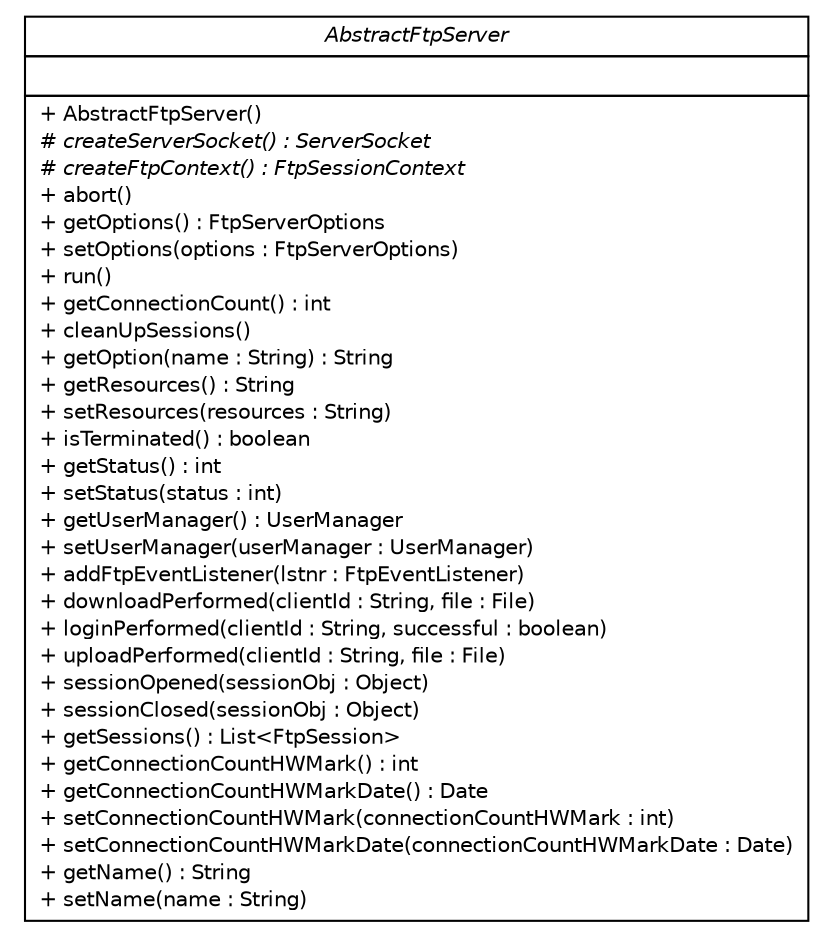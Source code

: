 #!/usr/local/bin/dot
#
# Class diagram 
# Generated by UMLGraph version 5.1 (http://www.umlgraph.org/)
#

digraph G {
	edge [fontname="Helvetica",fontsize=10,labelfontname="Helvetica",labelfontsize=10];
	node [fontname="Helvetica",fontsize=10,shape=plaintext];
	nodesep=0.25;
	ranksep=0.5;
	// com.apporiented.hermesftp.server.AbstractFtpServer
	c127 [label=<<table title="com.apporiented.hermesftp.server.AbstractFtpServer" border="0" cellborder="1" cellspacing="0" cellpadding="2" port="p" href="./AbstractFtpServer.html">
		<tr><td><table border="0" cellspacing="0" cellpadding="1">
<tr><td align="center" balign="center"><font face="Helvetica-Oblique"> AbstractFtpServer </font></td></tr>
		</table></td></tr>
		<tr><td><table border="0" cellspacing="0" cellpadding="1">
<tr><td align="left" balign="left">  </td></tr>
		</table></td></tr>
		<tr><td><table border="0" cellspacing="0" cellpadding="1">
<tr><td align="left" balign="left"> + AbstractFtpServer() </td></tr>
<tr><td align="left" balign="left"><font face="Helvetica-Oblique" point-size="10.0"> # createServerSocket() : ServerSocket </font></td></tr>
<tr><td align="left" balign="left"><font face="Helvetica-Oblique" point-size="10.0"> # createFtpContext() : FtpSessionContext </font></td></tr>
<tr><td align="left" balign="left"> + abort() </td></tr>
<tr><td align="left" balign="left"> + getOptions() : FtpServerOptions </td></tr>
<tr><td align="left" balign="left"> + setOptions(options : FtpServerOptions) </td></tr>
<tr><td align="left" balign="left"> + run() </td></tr>
<tr><td align="left" balign="left"> + getConnectionCount() : int </td></tr>
<tr><td align="left" balign="left"> + cleanUpSessions() </td></tr>
<tr><td align="left" balign="left"> + getOption(name : String) : String </td></tr>
<tr><td align="left" balign="left"> + getResources() : String </td></tr>
<tr><td align="left" balign="left"> + setResources(resources : String) </td></tr>
<tr><td align="left" balign="left"> + isTerminated() : boolean </td></tr>
<tr><td align="left" balign="left"> + getStatus() : int </td></tr>
<tr><td align="left" balign="left"> + setStatus(status : int) </td></tr>
<tr><td align="left" balign="left"> + getUserManager() : UserManager </td></tr>
<tr><td align="left" balign="left"> + setUserManager(userManager : UserManager) </td></tr>
<tr><td align="left" balign="left"> + addFtpEventListener(lstnr : FtpEventListener) </td></tr>
<tr><td align="left" balign="left"> + downloadPerformed(clientId : String, file : File) </td></tr>
<tr><td align="left" balign="left"> + loginPerformed(clientId : String, successful : boolean) </td></tr>
<tr><td align="left" balign="left"> + uploadPerformed(clientId : String, file : File) </td></tr>
<tr><td align="left" balign="left"> + sessionOpened(sessionObj : Object) </td></tr>
<tr><td align="left" balign="left"> + sessionClosed(sessionObj : Object) </td></tr>
<tr><td align="left" balign="left"> + getSessions() : List&lt;FtpSession&gt; </td></tr>
<tr><td align="left" balign="left"> + getConnectionCountHWMark() : int </td></tr>
<tr><td align="left" balign="left"> + getConnectionCountHWMarkDate() : Date </td></tr>
<tr><td align="left" balign="left"> + setConnectionCountHWMark(connectionCountHWMark : int) </td></tr>
<tr><td align="left" balign="left"> + setConnectionCountHWMarkDate(connectionCountHWMarkDate : Date) </td></tr>
<tr><td align="left" balign="left"> + getName() : String </td></tr>
<tr><td align="left" balign="left"> + setName(name : String) </td></tr>
		</table></td></tr>
		</table>>, fontname="Helvetica", fontcolor="black", fontsize=10.0];
}

